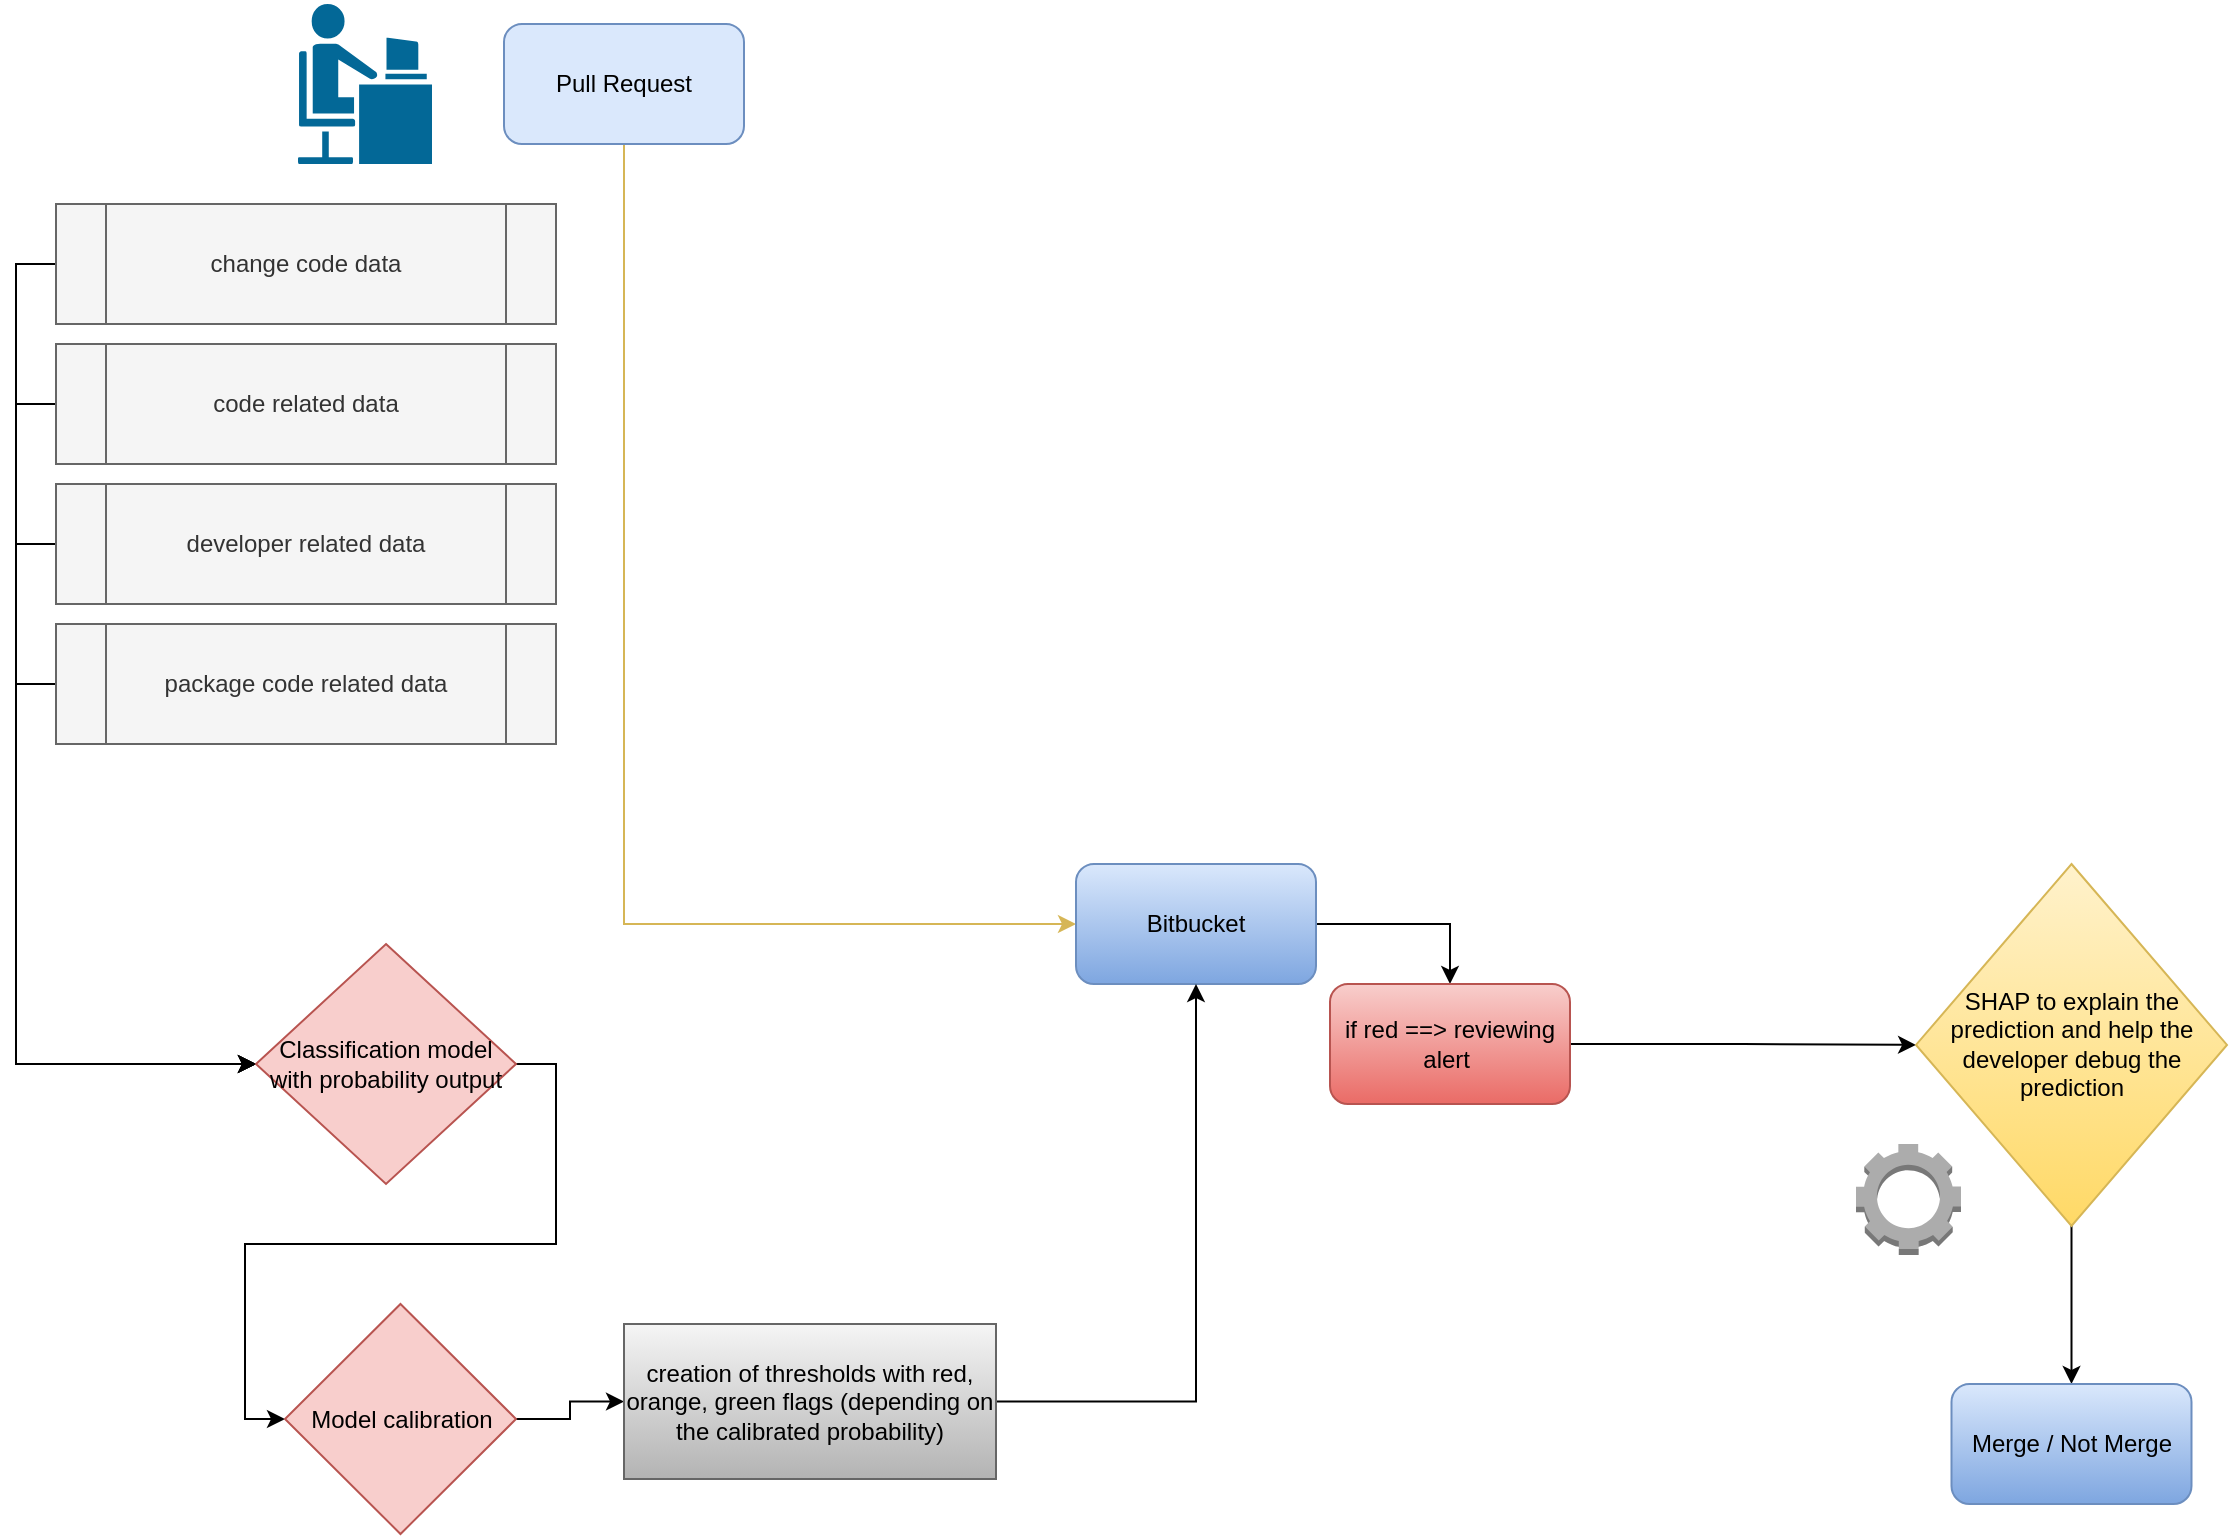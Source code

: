 <mxfile version="20.6.1" type="device"><diagram id="LcfHYjeQmkgstlTcALx4" name="Page-1"><mxGraphModel dx="782" dy="436" grid="1" gridSize="10" guides="1" tooltips="1" connect="1" arrows="1" fold="1" page="1" pageScale="1" pageWidth="827" pageHeight="1169" math="0" shadow="0"><root><mxCell id="0"/><mxCell id="1" parent="0"/><mxCell id="rls4g0Z82LCrSOYq7xRM-4" style="edgeStyle=orthogonalEdgeStyle;rounded=0;orthogonalLoop=1;jettySize=auto;html=1;exitX=0.5;exitY=1;exitDx=0;exitDy=0;entryX=0;entryY=0.5;entryDx=0;entryDy=0;fillColor=#fff2cc;strokeColor=#d6b656;" parent="1" source="rls4g0Z82LCrSOYq7xRM-1" target="rls4g0Z82LCrSOYq7xRM-3" edge="1"><mxGeometry relative="1" as="geometry"/></mxCell><mxCell id="rls4g0Z82LCrSOYq7xRM-1" value="Pull Request" style="rounded=1;whiteSpace=wrap;html=1;fillColor=#dae8fc;strokeColor=#6c8ebf;" parent="1" vertex="1"><mxGeometry x="294" y="80" width="120" height="60" as="geometry"/></mxCell><mxCell id="rls4g0Z82LCrSOYq7xRM-2" value="" style="shape=mxgraph.cisco.people.androgenous_person;html=1;pointerEvents=1;dashed=0;fillColor=#036897;strokeColor=#ffffff;strokeWidth=2;verticalLabelPosition=bottom;verticalAlign=top;align=center;outlineConnect=0;" parent="1" vertex="1"><mxGeometry x="190" y="69" width="69" height="82" as="geometry"/></mxCell><mxCell id="rls4g0Z82LCrSOYq7xRM-26" style="edgeStyle=orthogonalEdgeStyle;rounded=0;orthogonalLoop=1;jettySize=auto;html=1;exitX=1;exitY=0.5;exitDx=0;exitDy=0;entryX=0.5;entryY=0;entryDx=0;entryDy=0;" parent="1" source="rls4g0Z82LCrSOYq7xRM-3" target="rls4g0Z82LCrSOYq7xRM-22" edge="1"><mxGeometry relative="1" as="geometry"/></mxCell><mxCell id="rls4g0Z82LCrSOYq7xRM-3" value="Bitbucket" style="rounded=1;whiteSpace=wrap;html=1;fillColor=#dae8fc;gradientColor=#7ea6e0;strokeColor=#6c8ebf;" parent="1" vertex="1"><mxGeometry x="580" y="500" width="120" height="60" as="geometry"/></mxCell><mxCell id="rls4g0Z82LCrSOYq7xRM-13" style="edgeStyle=orthogonalEdgeStyle;rounded=0;orthogonalLoop=1;jettySize=auto;html=1;exitX=0;exitY=0.5;exitDx=0;exitDy=0;entryX=0;entryY=0.5;entryDx=0;entryDy=0;" parent="1" source="rls4g0Z82LCrSOYq7xRM-5" target="rls4g0Z82LCrSOYq7xRM-9" edge="1"><mxGeometry relative="1" as="geometry"/></mxCell><mxCell id="rls4g0Z82LCrSOYq7xRM-5" value="change code data" style="shape=process;whiteSpace=wrap;html=1;backgroundOutline=1;fillColor=#f5f5f5;fontColor=#333333;strokeColor=#666666;" parent="1" vertex="1"><mxGeometry x="70" y="170" width="250" height="60" as="geometry"/></mxCell><mxCell id="rls4g0Z82LCrSOYq7xRM-14" style="edgeStyle=orthogonalEdgeStyle;rounded=0;orthogonalLoop=1;jettySize=auto;html=1;exitX=0;exitY=0.5;exitDx=0;exitDy=0;entryX=0;entryY=0.5;entryDx=0;entryDy=0;" parent="1" source="rls4g0Z82LCrSOYq7xRM-6" target="rls4g0Z82LCrSOYq7xRM-9" edge="1"><mxGeometry relative="1" as="geometry"/></mxCell><mxCell id="rls4g0Z82LCrSOYq7xRM-6" value="code related data" style="shape=process;whiteSpace=wrap;html=1;backgroundOutline=1;fillColor=#f5f5f5;fontColor=#333333;strokeColor=#666666;" parent="1" vertex="1"><mxGeometry x="70" y="240" width="250" height="60" as="geometry"/></mxCell><mxCell id="rls4g0Z82LCrSOYq7xRM-15" style="edgeStyle=orthogonalEdgeStyle;rounded=0;orthogonalLoop=1;jettySize=auto;html=1;exitX=0;exitY=0.5;exitDx=0;exitDy=0;entryX=0;entryY=0.5;entryDx=0;entryDy=0;" parent="1" source="rls4g0Z82LCrSOYq7xRM-7" target="rls4g0Z82LCrSOYq7xRM-9" edge="1"><mxGeometry relative="1" as="geometry"/></mxCell><mxCell id="rls4g0Z82LCrSOYq7xRM-7" value="developer related data" style="shape=process;whiteSpace=wrap;html=1;backgroundOutline=1;fillColor=#f5f5f5;fontColor=#333333;strokeColor=#666666;" parent="1" vertex="1"><mxGeometry x="70" y="310" width="250" height="60" as="geometry"/></mxCell><mxCell id="rls4g0Z82LCrSOYq7xRM-16" style="edgeStyle=orthogonalEdgeStyle;rounded=0;orthogonalLoop=1;jettySize=auto;html=1;exitX=0;exitY=0.5;exitDx=0;exitDy=0;entryX=0;entryY=0.5;entryDx=0;entryDy=0;" parent="1" source="rls4g0Z82LCrSOYq7xRM-8" target="rls4g0Z82LCrSOYq7xRM-9" edge="1"><mxGeometry relative="1" as="geometry"/></mxCell><mxCell id="rls4g0Z82LCrSOYq7xRM-8" value="package code related data" style="shape=process;whiteSpace=wrap;html=1;backgroundOutline=1;fillColor=#f5f5f5;fontColor=#333333;strokeColor=#666666;" parent="1" vertex="1"><mxGeometry x="70" y="380" width="250" height="60" as="geometry"/></mxCell><mxCell id="rls4g0Z82LCrSOYq7xRM-18" style="edgeStyle=orthogonalEdgeStyle;rounded=0;orthogonalLoop=1;jettySize=auto;html=1;exitX=1;exitY=0.5;exitDx=0;exitDy=0;entryX=0;entryY=0.5;entryDx=0;entryDy=0;" parent="1" source="rls4g0Z82LCrSOYq7xRM-9" target="rls4g0Z82LCrSOYq7xRM-17" edge="1"><mxGeometry relative="1" as="geometry"/></mxCell><mxCell id="rls4g0Z82LCrSOYq7xRM-9" value="Classification model with probability output" style="rhombus;whiteSpace=wrap;html=1;fillColor=#f8cecc;strokeColor=#b85450;" parent="1" vertex="1"><mxGeometry x="170" y="540" width="130" height="120" as="geometry"/></mxCell><mxCell id="rls4g0Z82LCrSOYq7xRM-20" style="edgeStyle=orthogonalEdgeStyle;rounded=0;orthogonalLoop=1;jettySize=auto;html=1;exitX=1;exitY=0.5;exitDx=0;exitDy=0;entryX=0;entryY=0.5;entryDx=0;entryDy=0;" parent="1" source="rls4g0Z82LCrSOYq7xRM-17" target="rls4g0Z82LCrSOYq7xRM-19" edge="1"><mxGeometry relative="1" as="geometry"/></mxCell><mxCell id="rls4g0Z82LCrSOYq7xRM-17" value="Model calibration" style="rhombus;whiteSpace=wrap;html=1;fillColor=#f8cecc;strokeColor=#b85450;" parent="1" vertex="1"><mxGeometry x="184.5" y="720" width="115.5" height="115" as="geometry"/></mxCell><mxCell id="rls4g0Z82LCrSOYq7xRM-21" style="edgeStyle=orthogonalEdgeStyle;rounded=0;orthogonalLoop=1;jettySize=auto;html=1;exitX=1;exitY=0.5;exitDx=0;exitDy=0;entryX=0.5;entryY=1;entryDx=0;entryDy=0;" parent="1" source="rls4g0Z82LCrSOYq7xRM-19" target="rls4g0Z82LCrSOYq7xRM-3" edge="1"><mxGeometry relative="1" as="geometry"/></mxCell><mxCell id="rls4g0Z82LCrSOYq7xRM-19" value="creation of thresholds with red, orange, green flags (depending on the calibrated probability)" style="rounded=0;whiteSpace=wrap;html=1;fillColor=#f5f5f5;gradientColor=#b3b3b3;strokeColor=#666666;" parent="1" vertex="1"><mxGeometry x="354" y="730" width="186" height="77.5" as="geometry"/></mxCell><mxCell id="rls4g0Z82LCrSOYq7xRM-25" style="edgeStyle=orthogonalEdgeStyle;rounded=0;orthogonalLoop=1;jettySize=auto;html=1;exitX=1;exitY=0.5;exitDx=0;exitDy=0;" parent="1" source="rls4g0Z82LCrSOYq7xRM-22" target="rls4g0Z82LCrSOYq7xRM-24" edge="1"><mxGeometry relative="1" as="geometry"/></mxCell><mxCell id="rls4g0Z82LCrSOYq7xRM-22" value="if red ==&amp;gt; reviewing alert&amp;nbsp;" style="rounded=1;whiteSpace=wrap;html=1;fillColor=#f8cecc;gradientColor=#ea6b66;strokeColor=#b85450;" parent="1" vertex="1"><mxGeometry x="707" y="560" width="120" height="60" as="geometry"/></mxCell><mxCell id="rls4g0Z82LCrSOYq7xRM-29" style="edgeStyle=orthogonalEdgeStyle;rounded=0;orthogonalLoop=1;jettySize=auto;html=1;exitX=0.5;exitY=1;exitDx=0;exitDy=0;entryX=0.5;entryY=0;entryDx=0;entryDy=0;" parent="1" source="rls4g0Z82LCrSOYq7xRM-24" target="rls4g0Z82LCrSOYq7xRM-28" edge="1"><mxGeometry relative="1" as="geometry"/></mxCell><mxCell id="rls4g0Z82LCrSOYq7xRM-24" value="SHAP to explain the prediction and help the developer debug the prediction" style="rhombus;whiteSpace=wrap;html=1;fillColor=#fff2cc;gradientColor=#ffd966;strokeColor=#d6b656;" parent="1" vertex="1"><mxGeometry x="1000" y="500" width="155.5" height="180.94" as="geometry"/></mxCell><mxCell id="rls4g0Z82LCrSOYq7xRM-27" value="" style="outlineConnect=0;dashed=0;verticalLabelPosition=bottom;verticalAlign=top;align=center;html=1;shape=mxgraph.aws3.human_intelligence_tasks_hit;fillColor=#ACACAC;gradientColor=none;" parent="1" vertex="1"><mxGeometry x="970" y="640" width="52.5" height="55.5" as="geometry"/></mxCell><mxCell id="rls4g0Z82LCrSOYq7xRM-28" value="Merge / Not Merge" style="rounded=1;whiteSpace=wrap;html=1;fillColor=#dae8fc;gradientColor=#7ea6e0;strokeColor=#6c8ebf;" parent="1" vertex="1"><mxGeometry x="1017.75" y="760" width="120" height="60" as="geometry"/></mxCell></root></mxGraphModel></diagram></mxfile>